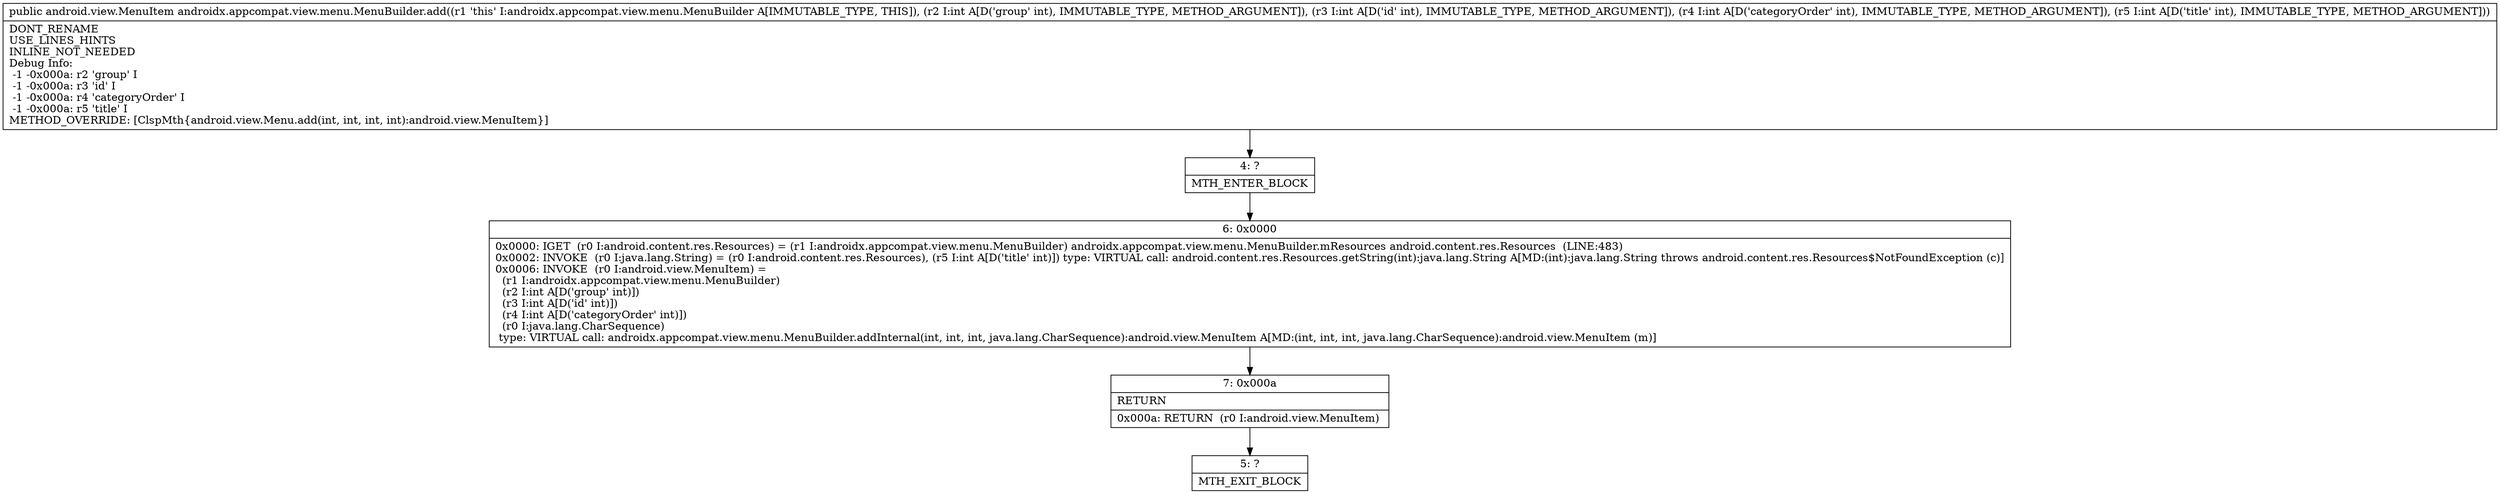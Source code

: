 digraph "CFG forandroidx.appcompat.view.menu.MenuBuilder.add(IIII)Landroid\/view\/MenuItem;" {
Node_4 [shape=record,label="{4\:\ ?|MTH_ENTER_BLOCK\l}"];
Node_6 [shape=record,label="{6\:\ 0x0000|0x0000: IGET  (r0 I:android.content.res.Resources) = (r1 I:androidx.appcompat.view.menu.MenuBuilder) androidx.appcompat.view.menu.MenuBuilder.mResources android.content.res.Resources  (LINE:483)\l0x0002: INVOKE  (r0 I:java.lang.String) = (r0 I:android.content.res.Resources), (r5 I:int A[D('title' int)]) type: VIRTUAL call: android.content.res.Resources.getString(int):java.lang.String A[MD:(int):java.lang.String throws android.content.res.Resources$NotFoundException (c)]\l0x0006: INVOKE  (r0 I:android.view.MenuItem) = \l  (r1 I:androidx.appcompat.view.menu.MenuBuilder)\l  (r2 I:int A[D('group' int)])\l  (r3 I:int A[D('id' int)])\l  (r4 I:int A[D('categoryOrder' int)])\l  (r0 I:java.lang.CharSequence)\l type: VIRTUAL call: androidx.appcompat.view.menu.MenuBuilder.addInternal(int, int, int, java.lang.CharSequence):android.view.MenuItem A[MD:(int, int, int, java.lang.CharSequence):android.view.MenuItem (m)]\l}"];
Node_7 [shape=record,label="{7\:\ 0x000a|RETURN\l|0x000a: RETURN  (r0 I:android.view.MenuItem) \l}"];
Node_5 [shape=record,label="{5\:\ ?|MTH_EXIT_BLOCK\l}"];
MethodNode[shape=record,label="{public android.view.MenuItem androidx.appcompat.view.menu.MenuBuilder.add((r1 'this' I:androidx.appcompat.view.menu.MenuBuilder A[IMMUTABLE_TYPE, THIS]), (r2 I:int A[D('group' int), IMMUTABLE_TYPE, METHOD_ARGUMENT]), (r3 I:int A[D('id' int), IMMUTABLE_TYPE, METHOD_ARGUMENT]), (r4 I:int A[D('categoryOrder' int), IMMUTABLE_TYPE, METHOD_ARGUMENT]), (r5 I:int A[D('title' int), IMMUTABLE_TYPE, METHOD_ARGUMENT]))  | DONT_RENAME\lUSE_LINES_HINTS\lINLINE_NOT_NEEDED\lDebug Info:\l  \-1 \-0x000a: r2 'group' I\l  \-1 \-0x000a: r3 'id' I\l  \-1 \-0x000a: r4 'categoryOrder' I\l  \-1 \-0x000a: r5 'title' I\lMETHOD_OVERRIDE: [ClspMth\{android.view.Menu.add(int, int, int, int):android.view.MenuItem\}]\l}"];
MethodNode -> Node_4;Node_4 -> Node_6;
Node_6 -> Node_7;
Node_7 -> Node_5;
}

